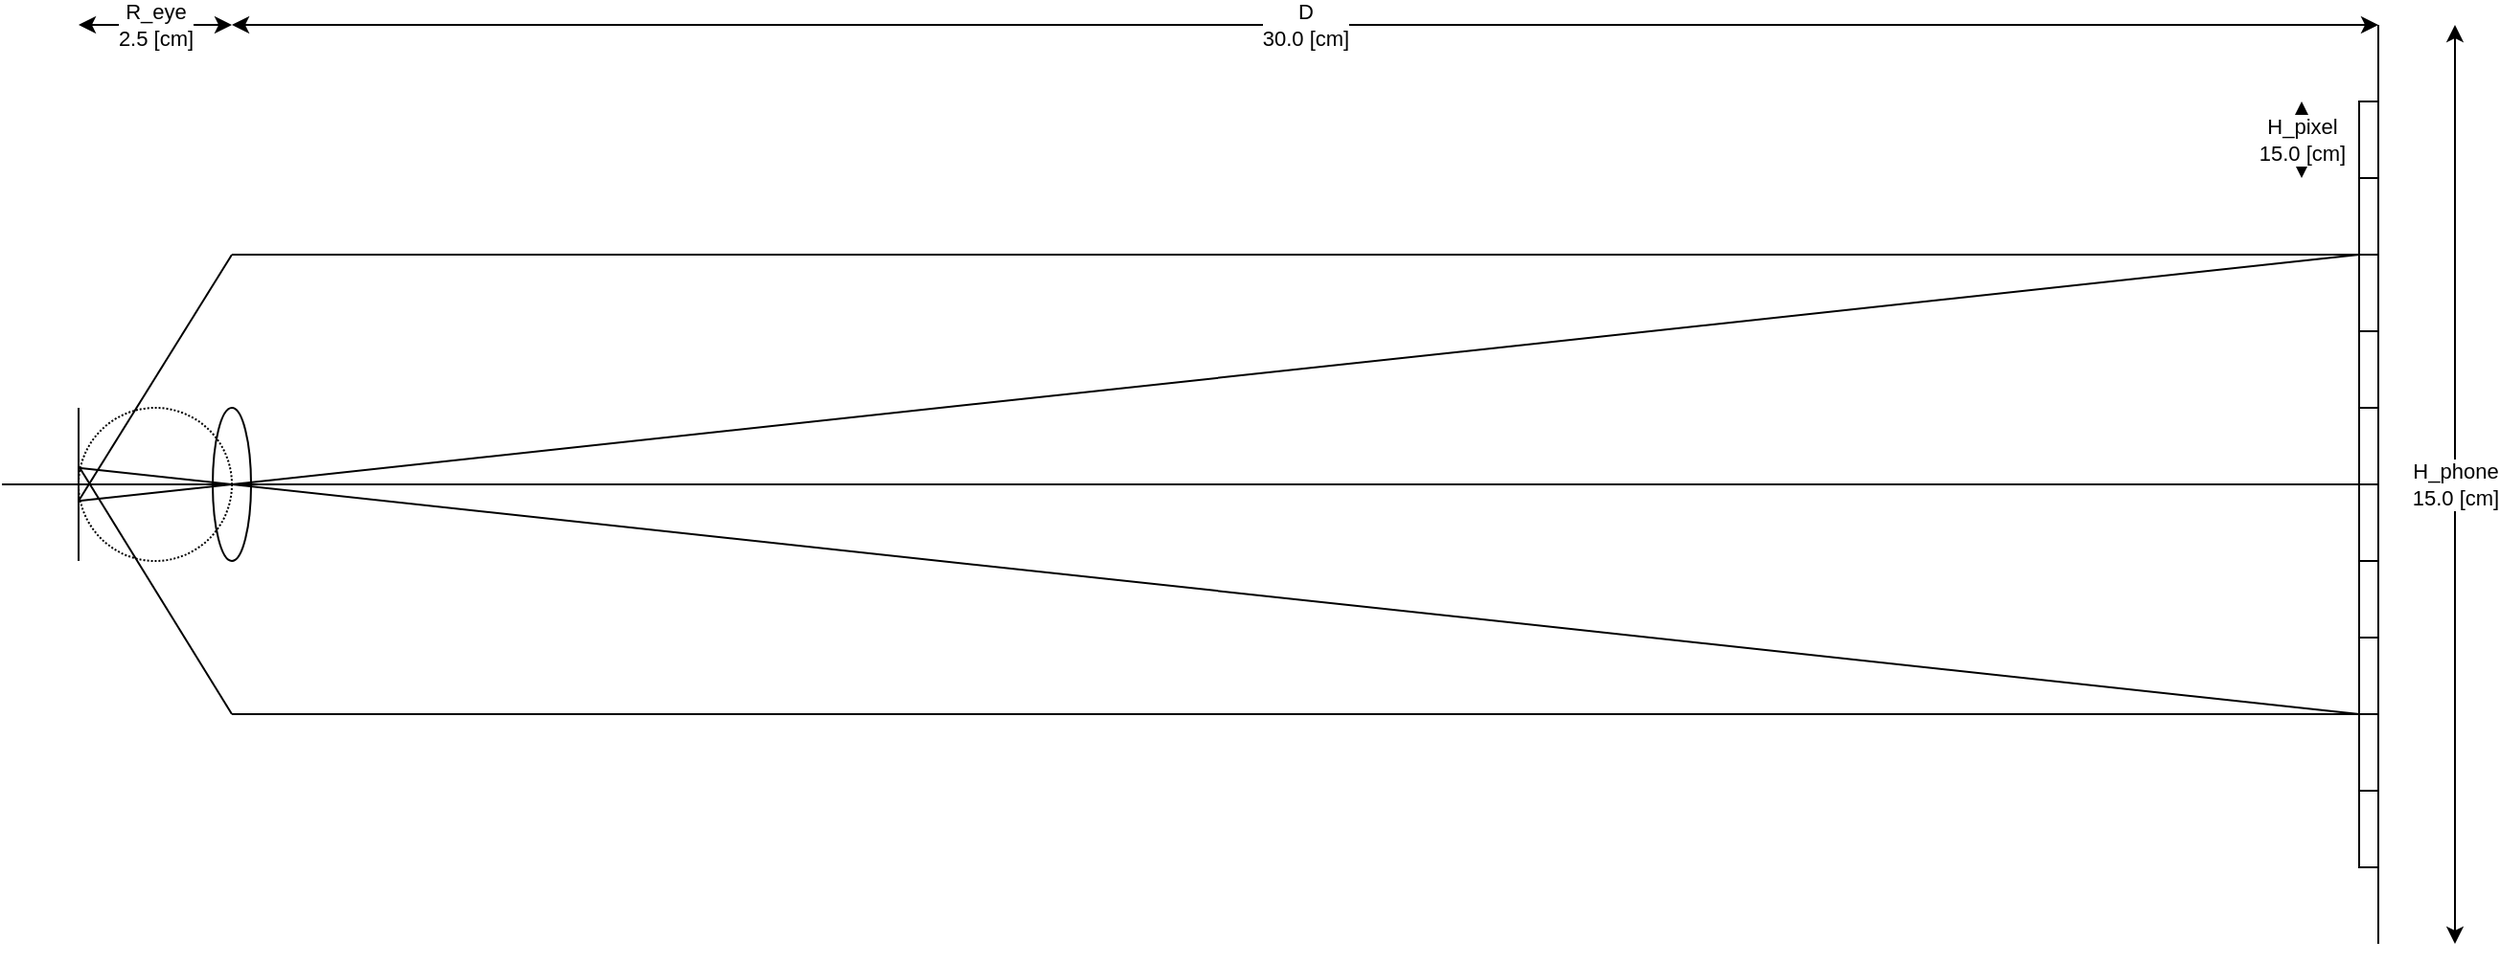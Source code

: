 <mxfile version="14.2.6" type="github"><diagram id="PqnXXyoV6lCtjrcLmDvL" name="Page-1"><mxGraphModel dx="983" dy="565" grid="1" gridSize="1" guides="1" tooltips="1" connect="1" arrows="1" fold="1" page="1" pageScale="1" pageWidth="1600" pageHeight="900" math="0" shadow="0"><root><mxCell id="0"/><mxCell id="1" parent="0"/><mxCell id="ImT0Pv3CwqH1nHi5KgcZ-11" value="" style="ellipse;whiteSpace=wrap;html=1;fillColor=none;" vertex="1" parent="1"><mxGeometry x="150" y="360" width="20" height="80" as="geometry"/></mxCell><mxCell id="ImT0Pv3CwqH1nHi5KgcZ-12" value="" style="ellipse;whiteSpace=wrap;html=1;strokeWidth=1;fillColor=none;dashed=1;dashPattern=1 1;" vertex="1" parent="1"><mxGeometry x="80" y="360" width="80" height="80" as="geometry"/></mxCell><mxCell id="ImT0Pv3CwqH1nHi5KgcZ-13" value="" style="endArrow=none;html=1;strokeColor=#000000;strokeWidth=1;" edge="1" parent="1"><mxGeometry width="50" height="50" relative="1" as="geometry"><mxPoint x="80" y="440" as="sourcePoint"/><mxPoint x="80" y="360" as="targetPoint"/></mxGeometry></mxCell><mxCell id="ImT0Pv3CwqH1nHi5KgcZ-16" value="" style="endArrow=none;html=1;strokeColor=#000000;strokeWidth=1;" edge="1" parent="1"><mxGeometry width="50" height="50" relative="1" as="geometry"><mxPoint x="1280" y="640" as="sourcePoint"/><mxPoint x="1280" y="160" as="targetPoint"/></mxGeometry></mxCell><mxCell id="ImT0Pv3CwqH1nHi5KgcZ-17" value="D&lt;br&gt;30.0 [cm]" style="endArrow=classic;startArrow=classic;html=1;strokeColor=#000000;strokeWidth=1;" edge="1" parent="1"><mxGeometry width="50" height="50" relative="1" as="geometry"><mxPoint x="160" y="160" as="sourcePoint"/><mxPoint x="1280" y="160" as="targetPoint"/></mxGeometry></mxCell><mxCell id="ImT0Pv3CwqH1nHi5KgcZ-18" value="R_eye&lt;br&gt;2.5 [cm]" style="endArrow=classic;startArrow=classic;html=1;strokeColor=#000000;strokeWidth=1;" edge="1" parent="1"><mxGeometry width="50" height="50" relative="1" as="geometry"><mxPoint x="80" y="160" as="sourcePoint"/><mxPoint x="160" y="160" as="targetPoint"/></mxGeometry></mxCell><mxCell id="ImT0Pv3CwqH1nHi5KgcZ-23" value="H_phone&lt;br&gt;15.0 [cm]" style="endArrow=classic;startArrow=classic;html=1;strokeColor=#000000;strokeWidth=1;" edge="1" parent="1"><mxGeometry width="50" height="50" relative="1" as="geometry"><mxPoint x="1320" y="640" as="sourcePoint"/><mxPoint x="1320" y="160" as="targetPoint"/></mxGeometry></mxCell><mxCell id="ImT0Pv3CwqH1nHi5KgcZ-29" value="" style="endArrow=none;html=1;strokeWidth=1;" edge="1" parent="1"><mxGeometry width="50" height="50" relative="1" as="geometry"><mxPoint x="40" y="400" as="sourcePoint"/><mxPoint x="1270" y="400" as="targetPoint"/></mxGeometry></mxCell><mxCell id="ImT0Pv3CwqH1nHi5KgcZ-32" value="" style="rounded=0;whiteSpace=wrap;html=1;strokeWidth=1;fillColor=none;" vertex="1" parent="1"><mxGeometry x="1270" y="360" width="10" height="40" as="geometry"/></mxCell><mxCell id="ImT0Pv3CwqH1nHi5KgcZ-33" value="" style="rounded=0;whiteSpace=wrap;html=1;strokeWidth=1;fillColor=none;" vertex="1" parent="1"><mxGeometry x="1270" y="320" width="10" height="40" as="geometry"/></mxCell><mxCell id="ImT0Pv3CwqH1nHi5KgcZ-39" value="H_pixel&lt;br&gt;15.0 [cm]" style="endArrow=classic;startArrow=classic;html=1;strokeColor=#000000;strokeWidth=1;" edge="1" parent="1"><mxGeometry width="50" height="50" relative="1" as="geometry"><mxPoint x="1240" y="240" as="sourcePoint"/><mxPoint x="1240" y="200" as="targetPoint"/></mxGeometry></mxCell><mxCell id="ImT0Pv3CwqH1nHi5KgcZ-42" value="" style="endArrow=none;html=1;strokeColor=#000000;strokeWidth=1;entryX=0;entryY=0;entryDx=0;entryDy=0;" edge="1" parent="1"><mxGeometry width="50" height="50" relative="1" as="geometry"><mxPoint x="160" y="280" as="sourcePoint"/><mxPoint x="1270" y="280" as="targetPoint"/></mxGeometry></mxCell><mxCell id="ImT0Pv3CwqH1nHi5KgcZ-45" value="" style="endArrow=none;html=1;strokeColor=#000000;strokeWidth=1;entryX=0;entryY=0;entryDx=0;entryDy=0;" edge="1" parent="1"><mxGeometry width="50" height="50" relative="1" as="geometry"><mxPoint x="160" y="520" as="sourcePoint"/><mxPoint x="1270" y="520" as="targetPoint"/></mxGeometry></mxCell><mxCell id="ImT0Pv3CwqH1nHi5KgcZ-47" value="" style="rounded=0;whiteSpace=wrap;html=1;strokeWidth=1;fillColor=none;" vertex="1" parent="1"><mxGeometry x="1270" y="280" width="10" height="40" as="geometry"/></mxCell><mxCell id="ImT0Pv3CwqH1nHi5KgcZ-48" value="" style="rounded=0;whiteSpace=wrap;html=1;strokeWidth=1;fillColor=none;" vertex="1" parent="1"><mxGeometry x="1270" y="240" width="10" height="40" as="geometry"/></mxCell><mxCell id="ImT0Pv3CwqH1nHi5KgcZ-49" value="" style="rounded=0;whiteSpace=wrap;html=1;strokeWidth=1;fillColor=none;" vertex="1" parent="1"><mxGeometry x="1270" y="200" width="10" height="40" as="geometry"/></mxCell><mxCell id="ImT0Pv3CwqH1nHi5KgcZ-50" value="" style="rounded=0;whiteSpace=wrap;html=1;strokeWidth=1;fillColor=none;" vertex="1" parent="1"><mxGeometry x="1270" y="400" width="10" height="40" as="geometry"/></mxCell><mxCell id="ImT0Pv3CwqH1nHi5KgcZ-51" value="" style="rounded=0;whiteSpace=wrap;html=1;strokeWidth=1;fillColor=none;" vertex="1" parent="1"><mxGeometry x="1270" y="440" width="10" height="40" as="geometry"/></mxCell><mxCell id="ImT0Pv3CwqH1nHi5KgcZ-52" value="" style="rounded=0;whiteSpace=wrap;html=1;strokeWidth=1;fillColor=none;" vertex="1" parent="1"><mxGeometry x="1270" y="480" width="10" height="40" as="geometry"/></mxCell><mxCell id="ImT0Pv3CwqH1nHi5KgcZ-53" value="" style="rounded=0;whiteSpace=wrap;html=1;strokeWidth=1;fillColor=none;" vertex="1" parent="1"><mxGeometry x="1270" y="520" width="10" height="40" as="geometry"/></mxCell><mxCell id="ImT0Pv3CwqH1nHi5KgcZ-54" value="" style="rounded=0;whiteSpace=wrap;html=1;strokeWidth=1;fillColor=none;" vertex="1" parent="1"><mxGeometry x="1270" y="560" width="10" height="40" as="geometry"/></mxCell><mxCell id="ImT0Pv3CwqH1nHi5KgcZ-55" value="" style="endArrow=none;html=1;strokeColor=#000000;strokeWidth=1;entryX=0;entryY=1;entryDx=0;entryDy=0;endSize=6;exitX=0;exitY=1;exitDx=0;exitDy=0;" edge="1" parent="1" target="ImT0Pv3CwqH1nHi5KgcZ-48"><mxGeometry width="50" height="50" relative="1" as="geometry"><mxPoint x="80" y="408.65" as="sourcePoint"/><mxPoint x="615" y="465" as="targetPoint"/></mxGeometry></mxCell><mxCell id="ImT0Pv3CwqH1nHi5KgcZ-61" value="" style="endArrow=none;html=1;strokeColor=#000000;strokeWidth=1;entryX=0;entryY=0;entryDx=0;entryDy=0;endSize=6;" edge="1" parent="1"><mxGeometry width="50" height="50" relative="1" as="geometry"><mxPoint x="80" y="391.35" as="sourcePoint"/><mxPoint x="1270" y="520" as="targetPoint"/></mxGeometry></mxCell><mxCell id="ImT0Pv3CwqH1nHi5KgcZ-63" value="" style="endArrow=none;html=1;strokeColor=#000000;strokeWidth=1;" edge="1" parent="1"><mxGeometry width="50" height="50" relative="1" as="geometry"><mxPoint x="80" y="408.65" as="sourcePoint"/><mxPoint x="160" y="280" as="targetPoint"/></mxGeometry></mxCell><mxCell id="ImT0Pv3CwqH1nHi5KgcZ-64" value="" style="endArrow=none;html=1;strokeColor=#000000;strokeWidth=1;" edge="1" parent="1"><mxGeometry width="50" height="50" relative="1" as="geometry"><mxPoint x="160" y="520" as="sourcePoint"/><mxPoint x="80" y="390.35" as="targetPoint"/></mxGeometry></mxCell></root></mxGraphModel></diagram></mxfile>